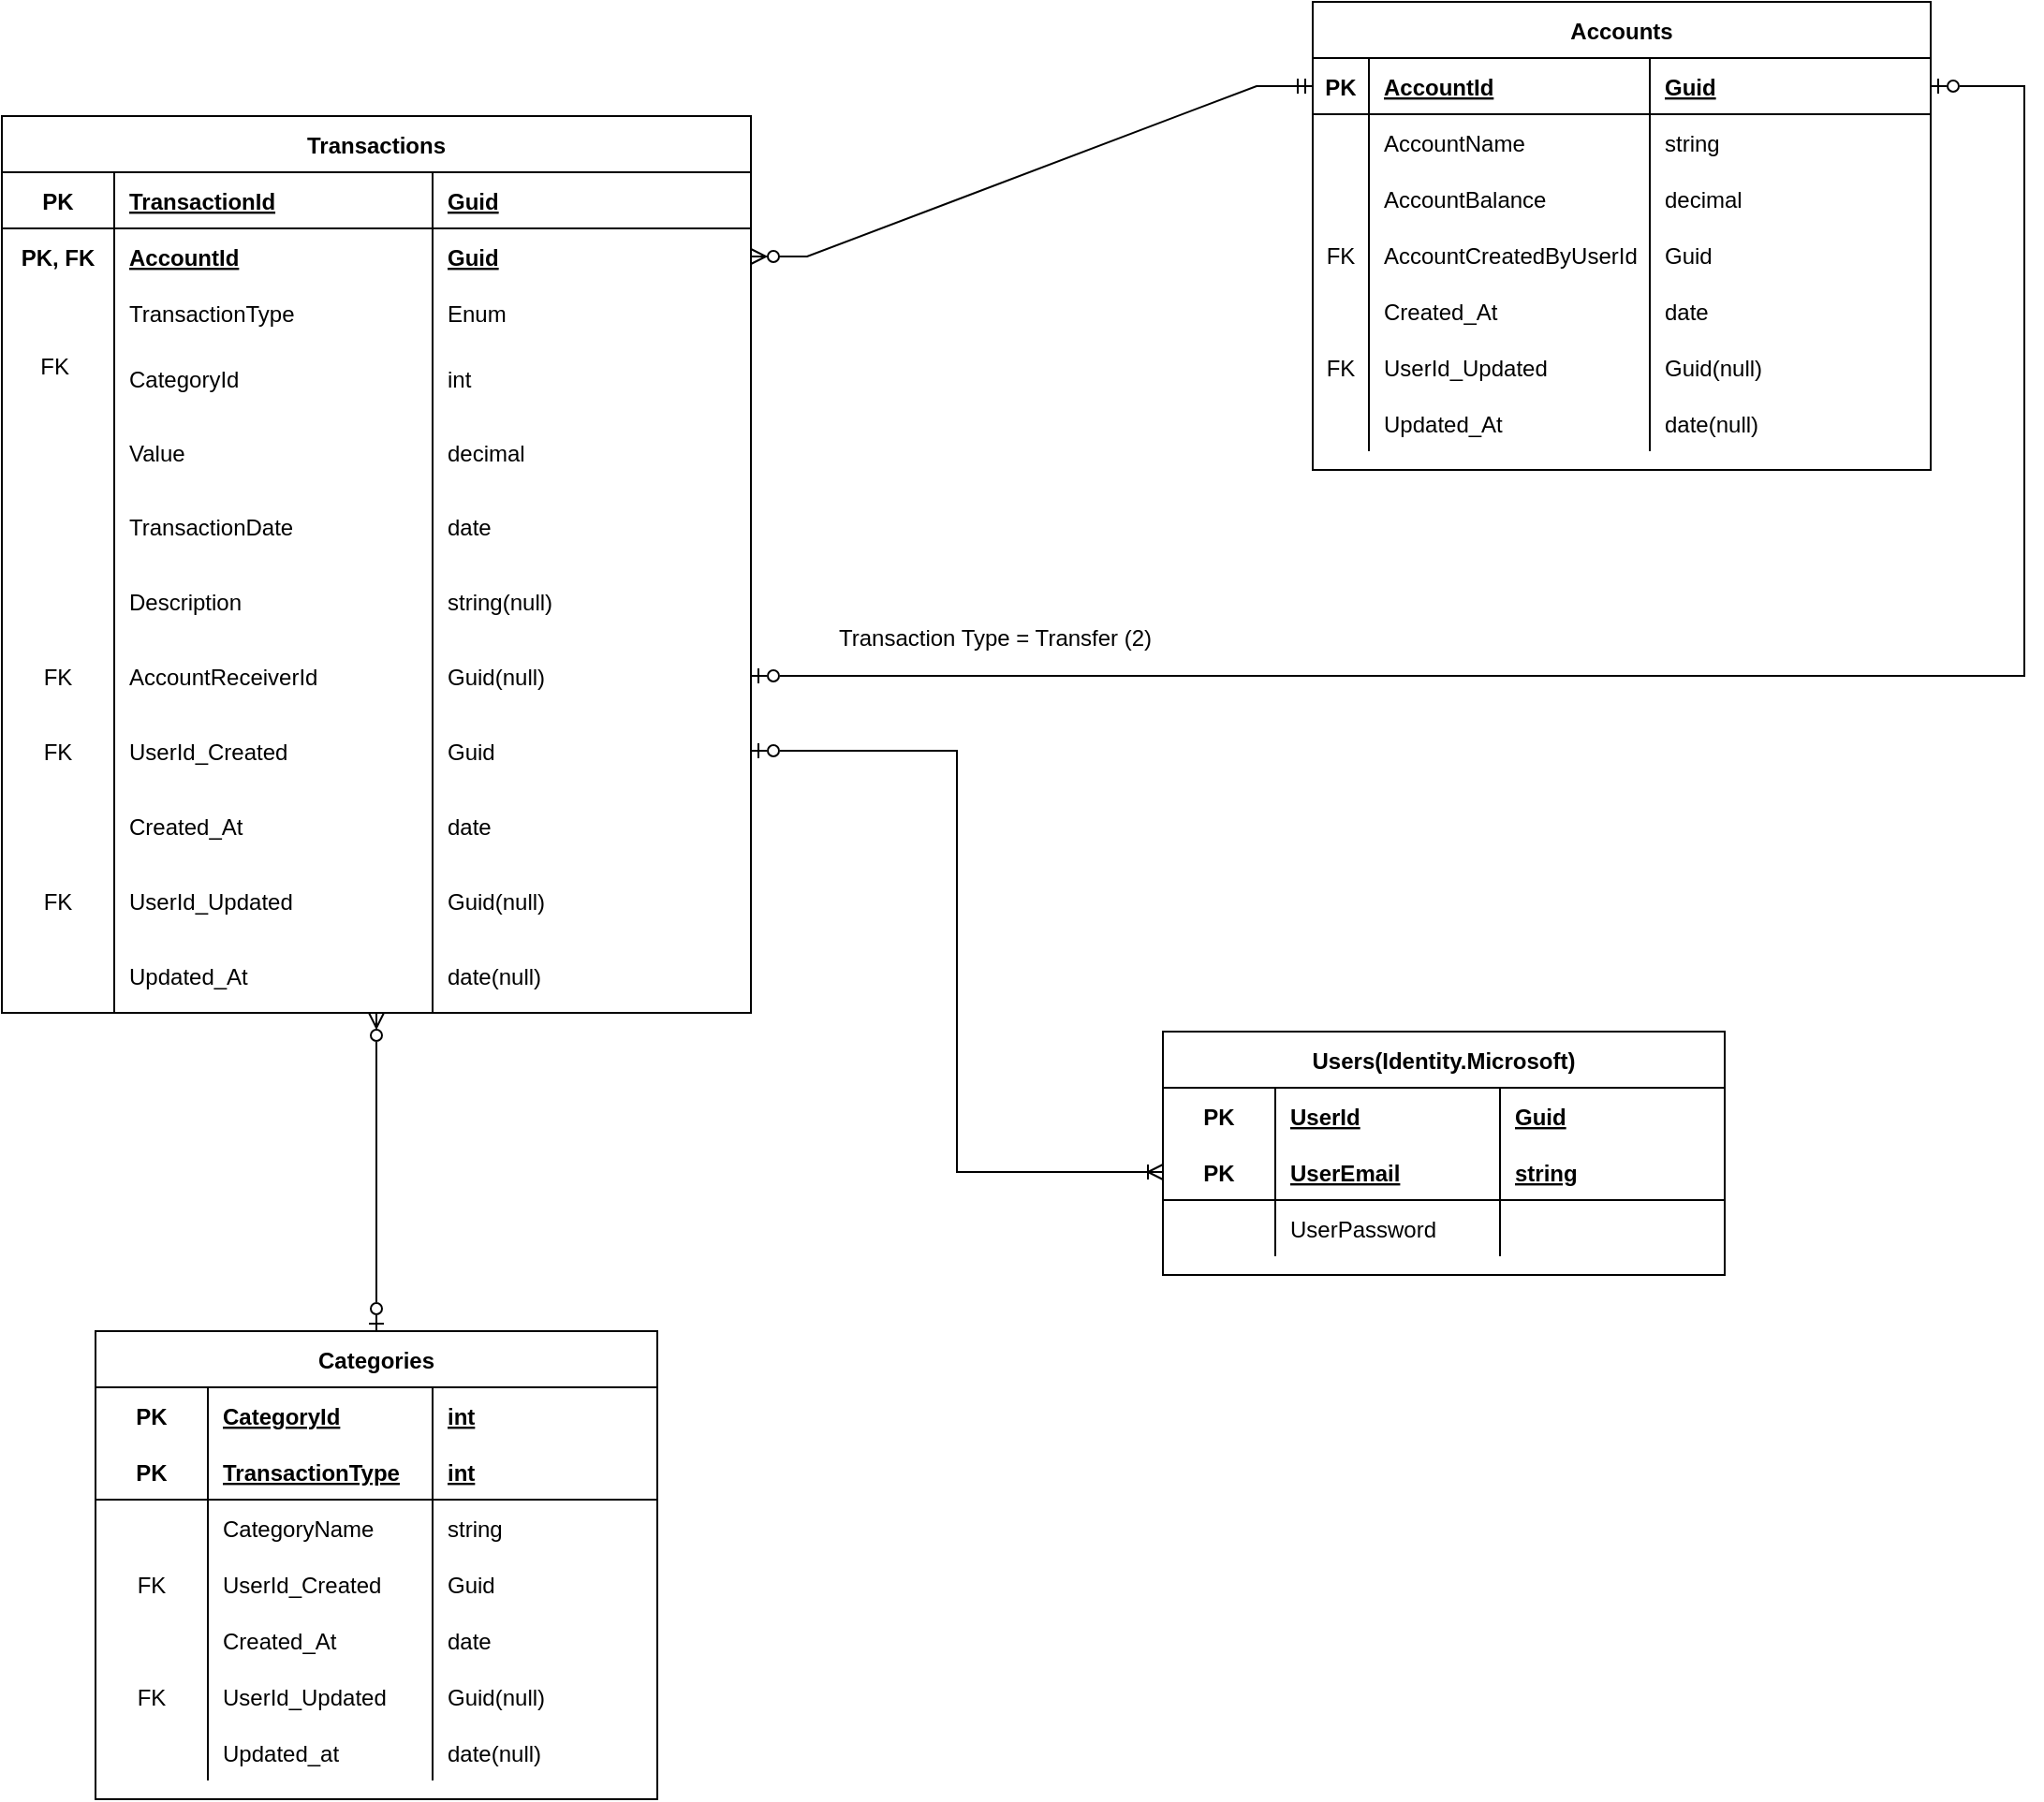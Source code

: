<mxfile version="18.0.6" type="device"><diagram id="R2lEEEUBdFMjLlhIrx00" name="Page-1"><mxGraphModel dx="1422" dy="875" grid="1" gridSize="10" guides="1" tooltips="1" connect="1" arrows="1" fold="1" page="1" pageScale="1" pageWidth="850" pageHeight="1100" math="0" shadow="0" extFonts="Permanent Marker^https://fonts.googleapis.com/css?family=Permanent+Marker"><root><mxCell id="0"/><mxCell id="1" parent="0"/><mxCell id="aYyq9UOS1jgYqxM-oqcq-202" style="edgeStyle=orthogonalEdgeStyle;rounded=0;orthogonalLoop=1;jettySize=auto;html=1;entryX=0.5;entryY=0;entryDx=0;entryDy=0;startArrow=ERzeroToMany;startFill=0;endArrow=ERzeroToOne;endFill=0;" parent="1" source="aYyq9UOS1jgYqxM-oqcq-14" target="aYyq9UOS1jgYqxM-oqcq-137" edge="1"><mxGeometry relative="1" as="geometry"/></mxCell><mxCell id="aYyq9UOS1jgYqxM-oqcq-14" value="Transactions" style="shape=table;startSize=30;container=1;collapsible=1;childLayout=tableLayout;fixedRows=1;rowLines=0;fontStyle=1;align=center;resizeLast=1;resizeLastRow=0;" parent="1" vertex="1"><mxGeometry x="30" y="141" width="400" height="479" as="geometry"><mxRectangle x="360" y="150" width="60" height="30" as="alternateBounds"/></mxGeometry></mxCell><mxCell id="aYyq9UOS1jgYqxM-oqcq-15" value="" style="shape=tableRow;horizontal=0;startSize=0;swimlaneHead=0;swimlaneBody=0;fillColor=none;collapsible=0;dropTarget=0;points=[[0,0.5],[1,0.5]];portConstraint=eastwest;top=0;left=0;right=0;bottom=1;" parent="aYyq9UOS1jgYqxM-oqcq-14" vertex="1"><mxGeometry y="30" width="400" height="30" as="geometry"/></mxCell><mxCell id="aYyq9UOS1jgYqxM-oqcq-16" value="PK" style="shape=partialRectangle;connectable=0;fillColor=none;top=0;left=0;bottom=0;right=0;fontStyle=1;overflow=hidden;" parent="aYyq9UOS1jgYqxM-oqcq-15" vertex="1"><mxGeometry width="60" height="30" as="geometry"><mxRectangle width="60" height="30" as="alternateBounds"/></mxGeometry></mxCell><mxCell id="aYyq9UOS1jgYqxM-oqcq-17" value="TransactionId" style="shape=partialRectangle;connectable=0;fillColor=none;top=0;left=0;bottom=0;right=0;align=left;spacingLeft=6;fontStyle=5;overflow=hidden;" parent="aYyq9UOS1jgYqxM-oqcq-15" vertex="1"><mxGeometry x="60" width="170" height="30" as="geometry"><mxRectangle width="170" height="30" as="alternateBounds"/></mxGeometry></mxCell><mxCell id="aYyq9UOS1jgYqxM-oqcq-112" value="Guid" style="shape=partialRectangle;connectable=0;fillColor=none;top=0;left=0;bottom=0;right=0;align=left;spacingLeft=6;fontStyle=5;overflow=hidden;" parent="aYyq9UOS1jgYqxM-oqcq-15" vertex="1"><mxGeometry x="230" width="170" height="30" as="geometry"><mxRectangle width="170" height="30" as="alternateBounds"/></mxGeometry></mxCell><mxCell id="aYyq9UOS1jgYqxM-oqcq-18" value="" style="shape=tableRow;horizontal=0;startSize=0;swimlaneHead=0;swimlaneBody=0;fillColor=none;collapsible=0;dropTarget=0;points=[[0,0.5],[1,0.5]];portConstraint=eastwest;top=0;left=0;right=0;bottom=0;" parent="aYyq9UOS1jgYqxM-oqcq-14" vertex="1"><mxGeometry y="60" width="400" height="30" as="geometry"/></mxCell><mxCell id="aYyq9UOS1jgYqxM-oqcq-19" value="PK, FK" style="shape=partialRectangle;connectable=0;fillColor=none;top=0;left=0;bottom=0;right=0;editable=1;overflow=hidden;fontStyle=1" parent="aYyq9UOS1jgYqxM-oqcq-18" vertex="1"><mxGeometry width="60" height="30" as="geometry"><mxRectangle width="60" height="30" as="alternateBounds"/></mxGeometry></mxCell><mxCell id="aYyq9UOS1jgYqxM-oqcq-20" value="AccountId" style="shape=partialRectangle;connectable=0;fillColor=none;top=0;left=0;bottom=0;right=0;align=left;spacingLeft=6;overflow=hidden;fontStyle=5" parent="aYyq9UOS1jgYqxM-oqcq-18" vertex="1"><mxGeometry x="60" width="170" height="30" as="geometry"><mxRectangle width="170" height="30" as="alternateBounds"/></mxGeometry></mxCell><mxCell id="aYyq9UOS1jgYqxM-oqcq-113" value="Guid" style="shape=partialRectangle;connectable=0;fillColor=none;top=0;left=0;bottom=0;right=0;align=left;spacingLeft=6;overflow=hidden;fontStyle=5" parent="aYyq9UOS1jgYqxM-oqcq-18" vertex="1"><mxGeometry x="230" width="170" height="30" as="geometry"><mxRectangle width="170" height="30" as="alternateBounds"/></mxGeometry></mxCell><mxCell id="aYyq9UOS1jgYqxM-oqcq-21" value="" style="shape=tableRow;horizontal=0;startSize=0;swimlaneHead=0;swimlaneBody=0;fillColor=none;collapsible=0;dropTarget=0;points=[[0,0.5],[1,0.5]];portConstraint=eastwest;top=0;left=0;right=0;bottom=0;" parent="aYyq9UOS1jgYqxM-oqcq-14" vertex="1"><mxGeometry y="90" width="400" height="30" as="geometry"/></mxCell><mxCell id="aYyq9UOS1jgYqxM-oqcq-22" value="" style="shape=partialRectangle;connectable=0;fillColor=none;top=0;left=0;bottom=0;right=0;editable=1;overflow=hidden;" parent="aYyq9UOS1jgYqxM-oqcq-21" vertex="1"><mxGeometry width="60" height="30" as="geometry"><mxRectangle width="60" height="30" as="alternateBounds"/></mxGeometry></mxCell><mxCell id="aYyq9UOS1jgYqxM-oqcq-23" value="TransactionType" style="shape=partialRectangle;connectable=0;fillColor=none;top=0;left=0;bottom=0;right=0;align=left;spacingLeft=6;overflow=hidden;" parent="aYyq9UOS1jgYqxM-oqcq-21" vertex="1"><mxGeometry x="60" width="170" height="30" as="geometry"><mxRectangle width="170" height="30" as="alternateBounds"/></mxGeometry></mxCell><mxCell id="aYyq9UOS1jgYqxM-oqcq-114" value="Enum" style="shape=partialRectangle;connectable=0;fillColor=none;top=0;left=0;bottom=0;right=0;align=left;spacingLeft=6;overflow=hidden;" parent="aYyq9UOS1jgYqxM-oqcq-21" vertex="1"><mxGeometry x="230" width="170" height="30" as="geometry"><mxRectangle width="170" height="30" as="alternateBounds"/></mxGeometry></mxCell><mxCell id="aYyq9UOS1jgYqxM-oqcq-24" value="" style="shape=tableRow;horizontal=0;startSize=0;swimlaneHead=0;swimlaneBody=0;fillColor=none;collapsible=0;dropTarget=0;points=[[0,0.5],[1,0.5]];portConstraint=eastwest;top=0;left=0;right=0;bottom=0;" parent="aYyq9UOS1jgYqxM-oqcq-14" vertex="1"><mxGeometry y="120" width="400" height="40" as="geometry"/></mxCell><mxCell id="aYyq9UOS1jgYqxM-oqcq-25" value="FK &#10;" style="shape=partialRectangle;connectable=0;fillColor=none;top=0;left=0;bottom=0;right=0;editable=1;overflow=hidden;" parent="aYyq9UOS1jgYqxM-oqcq-24" vertex="1"><mxGeometry width="60" height="40" as="geometry"><mxRectangle width="60" height="40" as="alternateBounds"/></mxGeometry></mxCell><mxCell id="aYyq9UOS1jgYqxM-oqcq-26" value="CategoryId" style="shape=partialRectangle;connectable=0;fillColor=none;top=0;left=0;bottom=0;right=0;align=left;spacingLeft=6;overflow=hidden;" parent="aYyq9UOS1jgYqxM-oqcq-24" vertex="1"><mxGeometry x="60" width="170" height="40" as="geometry"><mxRectangle width="170" height="40" as="alternateBounds"/></mxGeometry></mxCell><mxCell id="aYyq9UOS1jgYqxM-oqcq-115" value="int" style="shape=partialRectangle;connectable=0;fillColor=none;top=0;left=0;bottom=0;right=0;align=left;spacingLeft=6;overflow=hidden;" parent="aYyq9UOS1jgYqxM-oqcq-24" vertex="1"><mxGeometry x="230" width="170" height="40" as="geometry"><mxRectangle width="170" height="40" as="alternateBounds"/></mxGeometry></mxCell><mxCell id="aYyq9UOS1jgYqxM-oqcq-27" value="" style="shape=tableRow;horizontal=0;startSize=0;swimlaneHead=0;swimlaneBody=0;fillColor=none;collapsible=0;dropTarget=0;points=[[0,0.5],[1,0.5]];portConstraint=eastwest;top=0;left=0;right=0;bottom=0;" parent="aYyq9UOS1jgYqxM-oqcq-14" vertex="1"><mxGeometry y="160" width="400" height="39" as="geometry"/></mxCell><mxCell id="aYyq9UOS1jgYqxM-oqcq-28" value="" style="shape=partialRectangle;connectable=0;fillColor=none;top=0;left=0;bottom=0;right=0;editable=1;overflow=hidden;" parent="aYyq9UOS1jgYqxM-oqcq-27" vertex="1"><mxGeometry width="60" height="39" as="geometry"><mxRectangle width="60" height="39" as="alternateBounds"/></mxGeometry></mxCell><mxCell id="aYyq9UOS1jgYqxM-oqcq-29" value="Value" style="shape=partialRectangle;connectable=0;fillColor=none;top=0;left=0;bottom=0;right=0;align=left;spacingLeft=6;overflow=hidden;" parent="aYyq9UOS1jgYqxM-oqcq-27" vertex="1"><mxGeometry x="60" width="170" height="39" as="geometry"><mxRectangle width="170" height="39" as="alternateBounds"/></mxGeometry></mxCell><mxCell id="aYyq9UOS1jgYqxM-oqcq-116" value="decimal" style="shape=partialRectangle;connectable=0;fillColor=none;top=0;left=0;bottom=0;right=0;align=left;spacingLeft=6;overflow=hidden;" parent="aYyq9UOS1jgYqxM-oqcq-27" vertex="1"><mxGeometry x="230" width="170" height="39" as="geometry"><mxRectangle width="170" height="39" as="alternateBounds"/></mxGeometry></mxCell><mxCell id="aYyq9UOS1jgYqxM-oqcq-30" value="" style="shape=tableRow;horizontal=0;startSize=0;swimlaneHead=0;swimlaneBody=0;fillColor=none;collapsible=0;dropTarget=0;points=[[0,0.5],[1,0.5]];portConstraint=eastwest;top=0;left=0;right=0;bottom=0;" parent="aYyq9UOS1jgYqxM-oqcq-14" vertex="1"><mxGeometry y="199" width="400" height="40" as="geometry"/></mxCell><mxCell id="aYyq9UOS1jgYqxM-oqcq-31" value="" style="shape=partialRectangle;connectable=0;fillColor=none;top=0;left=0;bottom=0;right=0;editable=1;overflow=hidden;" parent="aYyq9UOS1jgYqxM-oqcq-30" vertex="1"><mxGeometry width="60" height="40" as="geometry"><mxRectangle width="60" height="40" as="alternateBounds"/></mxGeometry></mxCell><mxCell id="aYyq9UOS1jgYqxM-oqcq-32" value="TransactionDate" style="shape=partialRectangle;connectable=0;fillColor=none;top=0;left=0;bottom=0;right=0;align=left;spacingLeft=6;overflow=hidden;" parent="aYyq9UOS1jgYqxM-oqcq-30" vertex="1"><mxGeometry x="60" width="170" height="40" as="geometry"><mxRectangle width="170" height="40" as="alternateBounds"/></mxGeometry></mxCell><mxCell id="aYyq9UOS1jgYqxM-oqcq-117" value="date" style="shape=partialRectangle;connectable=0;fillColor=none;top=0;left=0;bottom=0;right=0;align=left;spacingLeft=6;overflow=hidden;" parent="aYyq9UOS1jgYqxM-oqcq-30" vertex="1"><mxGeometry x="230" width="170" height="40" as="geometry"><mxRectangle width="170" height="40" as="alternateBounds"/></mxGeometry></mxCell><mxCell id="aYyq9UOS1jgYqxM-oqcq-33" value="" style="shape=tableRow;horizontal=0;startSize=0;swimlaneHead=0;swimlaneBody=0;fillColor=none;collapsible=0;dropTarget=0;points=[[0,0.5],[1,0.5]];portConstraint=eastwest;top=0;left=0;right=0;bottom=0;" parent="aYyq9UOS1jgYqxM-oqcq-14" vertex="1"><mxGeometry y="239" width="400" height="40" as="geometry"/></mxCell><mxCell id="aYyq9UOS1jgYqxM-oqcq-34" value="" style="shape=partialRectangle;connectable=0;fillColor=none;top=0;left=0;bottom=0;right=0;editable=1;overflow=hidden;" parent="aYyq9UOS1jgYqxM-oqcq-33" vertex="1"><mxGeometry width="60" height="40" as="geometry"><mxRectangle width="60" height="40" as="alternateBounds"/></mxGeometry></mxCell><mxCell id="aYyq9UOS1jgYqxM-oqcq-35" value="Description" style="shape=partialRectangle;connectable=0;fillColor=none;top=0;left=0;bottom=0;right=0;align=left;spacingLeft=6;overflow=hidden;" parent="aYyq9UOS1jgYqxM-oqcq-33" vertex="1"><mxGeometry x="60" width="170" height="40" as="geometry"><mxRectangle width="170" height="40" as="alternateBounds"/></mxGeometry></mxCell><mxCell id="aYyq9UOS1jgYqxM-oqcq-118" value="string(null)" style="shape=partialRectangle;connectable=0;fillColor=none;top=0;left=0;bottom=0;right=0;align=left;spacingLeft=6;overflow=hidden;" parent="aYyq9UOS1jgYqxM-oqcq-33" vertex="1"><mxGeometry x="230" width="170" height="40" as="geometry"><mxRectangle width="170" height="40" as="alternateBounds"/></mxGeometry></mxCell><mxCell id="aYyq9UOS1jgYqxM-oqcq-58" value="" style="shape=tableRow;horizontal=0;startSize=0;swimlaneHead=0;swimlaneBody=0;fillColor=none;collapsible=0;dropTarget=0;points=[[0,0.5],[1,0.5]];portConstraint=eastwest;top=0;left=0;right=0;bottom=0;" parent="aYyq9UOS1jgYqxM-oqcq-14" vertex="1"><mxGeometry y="279" width="400" height="40" as="geometry"/></mxCell><mxCell id="aYyq9UOS1jgYqxM-oqcq-59" value="FK" style="shape=partialRectangle;connectable=0;fillColor=none;top=0;left=0;bottom=0;right=0;editable=1;overflow=hidden;" parent="aYyq9UOS1jgYqxM-oqcq-58" vertex="1"><mxGeometry width="60" height="40" as="geometry"><mxRectangle width="60" height="40" as="alternateBounds"/></mxGeometry></mxCell><mxCell id="aYyq9UOS1jgYqxM-oqcq-60" value="AccountReceiverId" style="shape=partialRectangle;connectable=0;fillColor=none;top=0;left=0;bottom=0;right=0;align=left;spacingLeft=6;overflow=hidden;" parent="aYyq9UOS1jgYqxM-oqcq-58" vertex="1"><mxGeometry x="60" width="170" height="40" as="geometry"><mxRectangle width="170" height="40" as="alternateBounds"/></mxGeometry></mxCell><mxCell id="aYyq9UOS1jgYqxM-oqcq-119" value="Guid(null)" style="shape=partialRectangle;connectable=0;fillColor=none;top=0;left=0;bottom=0;right=0;align=left;spacingLeft=6;overflow=hidden;" parent="aYyq9UOS1jgYqxM-oqcq-58" vertex="1"><mxGeometry x="230" width="170" height="40" as="geometry"><mxRectangle width="170" height="40" as="alternateBounds"/></mxGeometry></mxCell><mxCell id="aYyq9UOS1jgYqxM-oqcq-61" value="" style="shape=tableRow;horizontal=0;startSize=0;swimlaneHead=0;swimlaneBody=0;fillColor=none;collapsible=0;dropTarget=0;points=[[0,0.5],[1,0.5]];portConstraint=eastwest;top=0;left=0;right=0;bottom=0;" parent="aYyq9UOS1jgYqxM-oqcq-14" vertex="1"><mxGeometry y="319" width="400" height="40" as="geometry"/></mxCell><mxCell id="aYyq9UOS1jgYqxM-oqcq-62" value="FK" style="shape=partialRectangle;connectable=0;fillColor=none;top=0;left=0;bottom=0;right=0;editable=1;overflow=hidden;" parent="aYyq9UOS1jgYqxM-oqcq-61" vertex="1"><mxGeometry width="60" height="40" as="geometry"><mxRectangle width="60" height="40" as="alternateBounds"/></mxGeometry></mxCell><mxCell id="aYyq9UOS1jgYqxM-oqcq-63" value="UserId_Created" style="shape=partialRectangle;connectable=0;fillColor=none;top=0;left=0;bottom=0;right=0;align=left;spacingLeft=6;overflow=hidden;" parent="aYyq9UOS1jgYqxM-oqcq-61" vertex="1"><mxGeometry x="60" width="170" height="40" as="geometry"><mxRectangle width="170" height="40" as="alternateBounds"/></mxGeometry></mxCell><mxCell id="aYyq9UOS1jgYqxM-oqcq-120" value="Guid" style="shape=partialRectangle;connectable=0;fillColor=none;top=0;left=0;bottom=0;right=0;align=left;spacingLeft=6;overflow=hidden;" parent="aYyq9UOS1jgYqxM-oqcq-61" vertex="1"><mxGeometry x="230" width="170" height="40" as="geometry"><mxRectangle width="170" height="40" as="alternateBounds"/></mxGeometry></mxCell><mxCell id="aYyq9UOS1jgYqxM-oqcq-64" value="" style="shape=tableRow;horizontal=0;startSize=0;swimlaneHead=0;swimlaneBody=0;fillColor=none;collapsible=0;dropTarget=0;points=[[0,0.5],[1,0.5]];portConstraint=eastwest;top=0;left=0;right=0;bottom=0;" parent="aYyq9UOS1jgYqxM-oqcq-14" vertex="1"><mxGeometry y="359" width="400" height="40" as="geometry"/></mxCell><mxCell id="aYyq9UOS1jgYqxM-oqcq-65" value="" style="shape=partialRectangle;connectable=0;fillColor=none;top=0;left=0;bottom=0;right=0;editable=1;overflow=hidden;" parent="aYyq9UOS1jgYqxM-oqcq-64" vertex="1"><mxGeometry width="60" height="40" as="geometry"><mxRectangle width="60" height="40" as="alternateBounds"/></mxGeometry></mxCell><mxCell id="aYyq9UOS1jgYqxM-oqcq-66" value="Created_At" style="shape=partialRectangle;connectable=0;fillColor=none;top=0;left=0;bottom=0;right=0;align=left;spacingLeft=6;overflow=hidden;" parent="aYyq9UOS1jgYqxM-oqcq-64" vertex="1"><mxGeometry x="60" width="170" height="40" as="geometry"><mxRectangle width="170" height="40" as="alternateBounds"/></mxGeometry></mxCell><mxCell id="aYyq9UOS1jgYqxM-oqcq-121" value="date" style="shape=partialRectangle;connectable=0;fillColor=none;top=0;left=0;bottom=0;right=0;align=left;spacingLeft=6;overflow=hidden;" parent="aYyq9UOS1jgYqxM-oqcq-64" vertex="1"><mxGeometry x="230" width="170" height="40" as="geometry"><mxRectangle width="170" height="40" as="alternateBounds"/></mxGeometry></mxCell><mxCell id="aYyq9UOS1jgYqxM-oqcq-70" value="" style="shape=tableRow;horizontal=0;startSize=0;swimlaneHead=0;swimlaneBody=0;fillColor=none;collapsible=0;dropTarget=0;points=[[0,0.5],[1,0.5]];portConstraint=eastwest;top=0;left=0;right=0;bottom=0;" parent="aYyq9UOS1jgYqxM-oqcq-14" vertex="1"><mxGeometry y="399" width="400" height="40" as="geometry"/></mxCell><mxCell id="aYyq9UOS1jgYqxM-oqcq-71" value="FK" style="shape=partialRectangle;connectable=0;fillColor=none;top=0;left=0;bottom=0;right=0;editable=1;overflow=hidden;" parent="aYyq9UOS1jgYqxM-oqcq-70" vertex="1"><mxGeometry width="60" height="40" as="geometry"><mxRectangle width="60" height="40" as="alternateBounds"/></mxGeometry></mxCell><mxCell id="aYyq9UOS1jgYqxM-oqcq-72" value="UserId_Updated" style="shape=partialRectangle;connectable=0;fillColor=none;top=0;left=0;bottom=0;right=0;align=left;spacingLeft=6;overflow=hidden;" parent="aYyq9UOS1jgYqxM-oqcq-70" vertex="1"><mxGeometry x="60" width="170" height="40" as="geometry"><mxRectangle width="170" height="40" as="alternateBounds"/></mxGeometry></mxCell><mxCell id="aYyq9UOS1jgYqxM-oqcq-122" value="Guid(null)" style="shape=partialRectangle;connectable=0;fillColor=none;top=0;left=0;bottom=0;right=0;align=left;spacingLeft=6;overflow=hidden;" parent="aYyq9UOS1jgYqxM-oqcq-70" vertex="1"><mxGeometry x="230" width="170" height="40" as="geometry"><mxRectangle width="170" height="40" as="alternateBounds"/></mxGeometry></mxCell><mxCell id="aYyq9UOS1jgYqxM-oqcq-67" value="" style="shape=tableRow;horizontal=0;startSize=0;swimlaneHead=0;swimlaneBody=0;fillColor=none;collapsible=0;dropTarget=0;points=[[0,0.5],[1,0.5]];portConstraint=eastwest;top=0;left=0;right=0;bottom=0;" parent="aYyq9UOS1jgYqxM-oqcq-14" vertex="1"><mxGeometry y="439" width="400" height="40" as="geometry"/></mxCell><mxCell id="aYyq9UOS1jgYqxM-oqcq-68" value="" style="shape=partialRectangle;connectable=0;fillColor=none;top=0;left=0;bottom=0;right=0;editable=1;overflow=hidden;" parent="aYyq9UOS1jgYqxM-oqcq-67" vertex="1"><mxGeometry width="60" height="40" as="geometry"><mxRectangle width="60" height="40" as="alternateBounds"/></mxGeometry></mxCell><mxCell id="aYyq9UOS1jgYqxM-oqcq-69" value="Updated_At" style="shape=partialRectangle;connectable=0;fillColor=none;top=0;left=0;bottom=0;right=0;align=left;spacingLeft=6;overflow=hidden;" parent="aYyq9UOS1jgYqxM-oqcq-67" vertex="1"><mxGeometry x="60" width="170" height="40" as="geometry"><mxRectangle width="170" height="40" as="alternateBounds"/></mxGeometry></mxCell><mxCell id="aYyq9UOS1jgYqxM-oqcq-123" value="date(null)" style="shape=partialRectangle;connectable=0;fillColor=none;top=0;left=0;bottom=0;right=0;align=left;spacingLeft=6;overflow=hidden;" parent="aYyq9UOS1jgYqxM-oqcq-67" vertex="1"><mxGeometry x="230" width="170" height="40" as="geometry"><mxRectangle width="170" height="40" as="alternateBounds"/></mxGeometry></mxCell><mxCell id="aYyq9UOS1jgYqxM-oqcq-73" value="Accounts" style="shape=table;startSize=30;container=1;collapsible=1;childLayout=tableLayout;fixedRows=1;rowLines=0;fontStyle=1;align=center;resizeLast=1;noLabel=0;enumerate=0;moveCells=0;swimlaneLine=1;" parent="1" vertex="1"><mxGeometry x="730" y="80" width="330" height="250" as="geometry"/></mxCell><mxCell id="aYyq9UOS1jgYqxM-oqcq-74" value="" style="shape=tableRow;horizontal=0;startSize=0;swimlaneHead=0;swimlaneBody=0;fillColor=none;collapsible=0;dropTarget=0;points=[[0,0.5],[1,0.5]];portConstraint=eastwest;top=0;left=0;right=0;bottom=1;" parent="aYyq9UOS1jgYqxM-oqcq-73" vertex="1"><mxGeometry y="30" width="330" height="30" as="geometry"/></mxCell><mxCell id="aYyq9UOS1jgYqxM-oqcq-75" value="PK" style="shape=partialRectangle;connectable=0;fillColor=none;top=0;left=0;bottom=0;right=0;fontStyle=1;overflow=hidden;" parent="aYyq9UOS1jgYqxM-oqcq-74" vertex="1"><mxGeometry width="30" height="30" as="geometry"><mxRectangle width="30" height="30" as="alternateBounds"/></mxGeometry></mxCell><mxCell id="aYyq9UOS1jgYqxM-oqcq-76" value="AccountId" style="shape=partialRectangle;connectable=0;fillColor=none;top=0;left=0;bottom=0;right=0;align=left;spacingLeft=6;fontStyle=5;overflow=hidden;" parent="aYyq9UOS1jgYqxM-oqcq-74" vertex="1"><mxGeometry x="30" width="150" height="30" as="geometry"><mxRectangle width="150" height="30" as="alternateBounds"/></mxGeometry></mxCell><mxCell id="aYyq9UOS1jgYqxM-oqcq-105" value="Guid" style="shape=partialRectangle;connectable=0;fillColor=none;top=0;left=0;bottom=0;right=0;align=left;spacingLeft=6;fontStyle=5;overflow=hidden;" parent="aYyq9UOS1jgYqxM-oqcq-74" vertex="1"><mxGeometry x="180" width="150" height="30" as="geometry"><mxRectangle width="150" height="30" as="alternateBounds"/></mxGeometry></mxCell><mxCell id="aYyq9UOS1jgYqxM-oqcq-77" value="" style="shape=tableRow;horizontal=0;startSize=0;swimlaneHead=0;swimlaneBody=0;fillColor=none;collapsible=0;dropTarget=0;points=[[0,0.5],[1,0.5]];portConstraint=eastwest;top=0;left=0;right=0;bottom=0;" parent="aYyq9UOS1jgYqxM-oqcq-73" vertex="1"><mxGeometry y="60" width="330" height="30" as="geometry"/></mxCell><mxCell id="aYyq9UOS1jgYqxM-oqcq-78" value="" style="shape=partialRectangle;connectable=0;fillColor=none;top=0;left=0;bottom=0;right=0;editable=1;overflow=hidden;" parent="aYyq9UOS1jgYqxM-oqcq-77" vertex="1"><mxGeometry width="30" height="30" as="geometry"><mxRectangle width="30" height="30" as="alternateBounds"/></mxGeometry></mxCell><mxCell id="aYyq9UOS1jgYqxM-oqcq-79" value="AccountName" style="shape=partialRectangle;connectable=0;fillColor=none;top=0;left=0;bottom=0;right=0;align=left;spacingLeft=6;overflow=hidden;" parent="aYyq9UOS1jgYqxM-oqcq-77" vertex="1"><mxGeometry x="30" width="150" height="30" as="geometry"><mxRectangle width="150" height="30" as="alternateBounds"/></mxGeometry></mxCell><mxCell id="aYyq9UOS1jgYqxM-oqcq-106" value="string" style="shape=partialRectangle;connectable=0;fillColor=none;top=0;left=0;bottom=0;right=0;align=left;spacingLeft=6;overflow=hidden;" parent="aYyq9UOS1jgYqxM-oqcq-77" vertex="1"><mxGeometry x="180" width="150" height="30" as="geometry"><mxRectangle width="150" height="30" as="alternateBounds"/></mxGeometry></mxCell><mxCell id="aYyq9UOS1jgYqxM-oqcq-80" value="" style="shape=tableRow;horizontal=0;startSize=0;swimlaneHead=0;swimlaneBody=0;fillColor=none;collapsible=0;dropTarget=0;points=[[0,0.5],[1,0.5]];portConstraint=eastwest;top=0;left=0;right=0;bottom=0;" parent="aYyq9UOS1jgYqxM-oqcq-73" vertex="1"><mxGeometry y="90" width="330" height="30" as="geometry"/></mxCell><mxCell id="aYyq9UOS1jgYqxM-oqcq-81" value="" style="shape=partialRectangle;connectable=0;fillColor=none;top=0;left=0;bottom=0;right=0;editable=1;overflow=hidden;" parent="aYyq9UOS1jgYqxM-oqcq-80" vertex="1"><mxGeometry width="30" height="30" as="geometry"><mxRectangle width="30" height="30" as="alternateBounds"/></mxGeometry></mxCell><mxCell id="aYyq9UOS1jgYqxM-oqcq-82" value="AccountBalance" style="shape=partialRectangle;connectable=0;fillColor=none;top=0;left=0;bottom=0;right=0;align=left;spacingLeft=6;overflow=hidden;" parent="aYyq9UOS1jgYqxM-oqcq-80" vertex="1"><mxGeometry x="30" width="150" height="30" as="geometry"><mxRectangle width="150" height="30" as="alternateBounds"/></mxGeometry></mxCell><mxCell id="aYyq9UOS1jgYqxM-oqcq-107" value="decimal" style="shape=partialRectangle;connectable=0;fillColor=none;top=0;left=0;bottom=0;right=0;align=left;spacingLeft=6;overflow=hidden;" parent="aYyq9UOS1jgYqxM-oqcq-80" vertex="1"><mxGeometry x="180" width="150" height="30" as="geometry"><mxRectangle width="150" height="30" as="alternateBounds"/></mxGeometry></mxCell><mxCell id="aYyq9UOS1jgYqxM-oqcq-86" value="" style="shape=tableRow;horizontal=0;startSize=0;swimlaneHead=0;swimlaneBody=0;fillColor=none;collapsible=0;dropTarget=0;points=[[0,0.5],[1,0.5]];portConstraint=eastwest;top=0;left=0;right=0;bottom=0;" parent="aYyq9UOS1jgYqxM-oqcq-73" vertex="1"><mxGeometry y="120" width="330" height="30" as="geometry"/></mxCell><mxCell id="aYyq9UOS1jgYqxM-oqcq-87" value="FK" style="shape=partialRectangle;connectable=0;fillColor=none;top=0;left=0;bottom=0;right=0;editable=1;overflow=hidden;" parent="aYyq9UOS1jgYqxM-oqcq-86" vertex="1"><mxGeometry width="30" height="30" as="geometry"><mxRectangle width="30" height="30" as="alternateBounds"/></mxGeometry></mxCell><mxCell id="aYyq9UOS1jgYqxM-oqcq-88" value="AccountCreatedByUserId" style="shape=partialRectangle;connectable=0;fillColor=none;top=0;left=0;bottom=0;right=0;align=left;spacingLeft=6;overflow=hidden;" parent="aYyq9UOS1jgYqxM-oqcq-86" vertex="1"><mxGeometry x="30" width="150" height="30" as="geometry"><mxRectangle width="150" height="30" as="alternateBounds"/></mxGeometry></mxCell><mxCell id="aYyq9UOS1jgYqxM-oqcq-108" value="Guid" style="shape=partialRectangle;connectable=0;fillColor=none;top=0;left=0;bottom=0;right=0;align=left;spacingLeft=6;overflow=hidden;" parent="aYyq9UOS1jgYqxM-oqcq-86" vertex="1"><mxGeometry x="180" width="150" height="30" as="geometry"><mxRectangle width="150" height="30" as="alternateBounds"/></mxGeometry></mxCell><mxCell id="aYyq9UOS1jgYqxM-oqcq-89" value="" style="shape=tableRow;horizontal=0;startSize=0;swimlaneHead=0;swimlaneBody=0;fillColor=none;collapsible=0;dropTarget=0;points=[[0,0.5],[1,0.5]];portConstraint=eastwest;top=0;left=0;right=0;bottom=0;" parent="aYyq9UOS1jgYqxM-oqcq-73" vertex="1"><mxGeometry y="150" width="330" height="30" as="geometry"/></mxCell><mxCell id="aYyq9UOS1jgYqxM-oqcq-90" value="" style="shape=partialRectangle;connectable=0;fillColor=none;top=0;left=0;bottom=0;right=0;editable=1;overflow=hidden;" parent="aYyq9UOS1jgYqxM-oqcq-89" vertex="1"><mxGeometry width="30" height="30" as="geometry"><mxRectangle width="30" height="30" as="alternateBounds"/></mxGeometry></mxCell><mxCell id="aYyq9UOS1jgYqxM-oqcq-91" value="Created_At" style="shape=partialRectangle;connectable=0;fillColor=none;top=0;left=0;bottom=0;right=0;align=left;spacingLeft=6;overflow=hidden;" parent="aYyq9UOS1jgYqxM-oqcq-89" vertex="1"><mxGeometry x="30" width="150" height="30" as="geometry"><mxRectangle width="150" height="30" as="alternateBounds"/></mxGeometry></mxCell><mxCell id="aYyq9UOS1jgYqxM-oqcq-109" value="date" style="shape=partialRectangle;connectable=0;fillColor=none;top=0;left=0;bottom=0;right=0;align=left;spacingLeft=6;overflow=hidden;" parent="aYyq9UOS1jgYqxM-oqcq-89" vertex="1"><mxGeometry x="180" width="150" height="30" as="geometry"><mxRectangle width="150" height="30" as="alternateBounds"/></mxGeometry></mxCell><mxCell id="aYyq9UOS1jgYqxM-oqcq-92" value="" style="shape=tableRow;horizontal=0;startSize=0;swimlaneHead=0;swimlaneBody=0;fillColor=none;collapsible=0;dropTarget=0;points=[[0,0.5],[1,0.5]];portConstraint=eastwest;top=0;left=0;right=0;bottom=0;" parent="aYyq9UOS1jgYqxM-oqcq-73" vertex="1"><mxGeometry y="180" width="330" height="30" as="geometry"/></mxCell><mxCell id="aYyq9UOS1jgYqxM-oqcq-93" value="FK" style="shape=partialRectangle;connectable=0;fillColor=none;top=0;left=0;bottom=0;right=0;editable=1;overflow=hidden;" parent="aYyq9UOS1jgYqxM-oqcq-92" vertex="1"><mxGeometry width="30" height="30" as="geometry"><mxRectangle width="30" height="30" as="alternateBounds"/></mxGeometry></mxCell><mxCell id="aYyq9UOS1jgYqxM-oqcq-94" value="UserId_Updated" style="shape=partialRectangle;connectable=0;fillColor=none;top=0;left=0;bottom=0;right=0;align=left;spacingLeft=6;overflow=hidden;" parent="aYyq9UOS1jgYqxM-oqcq-92" vertex="1"><mxGeometry x="30" width="150" height="30" as="geometry"><mxRectangle width="150" height="30" as="alternateBounds"/></mxGeometry></mxCell><mxCell id="aYyq9UOS1jgYqxM-oqcq-110" value="Guid(null)" style="shape=partialRectangle;connectable=0;fillColor=none;top=0;left=0;bottom=0;right=0;align=left;spacingLeft=6;overflow=hidden;" parent="aYyq9UOS1jgYqxM-oqcq-92" vertex="1"><mxGeometry x="180" width="150" height="30" as="geometry"><mxRectangle width="150" height="30" as="alternateBounds"/></mxGeometry></mxCell><mxCell id="aYyq9UOS1jgYqxM-oqcq-95" value="" style="shape=tableRow;horizontal=0;startSize=0;swimlaneHead=0;swimlaneBody=0;fillColor=none;collapsible=0;dropTarget=0;points=[[0,0.5],[1,0.5]];portConstraint=eastwest;top=0;left=0;right=0;bottom=0;" parent="aYyq9UOS1jgYqxM-oqcq-73" vertex="1"><mxGeometry y="210" width="330" height="30" as="geometry"/></mxCell><mxCell id="aYyq9UOS1jgYqxM-oqcq-96" value="" style="shape=partialRectangle;connectable=0;fillColor=none;top=0;left=0;bottom=0;right=0;editable=1;overflow=hidden;" parent="aYyq9UOS1jgYqxM-oqcq-95" vertex="1"><mxGeometry width="30" height="30" as="geometry"><mxRectangle width="30" height="30" as="alternateBounds"/></mxGeometry></mxCell><mxCell id="aYyq9UOS1jgYqxM-oqcq-97" value="Updated_At" style="shape=partialRectangle;connectable=0;fillColor=none;top=0;left=0;bottom=0;right=0;align=left;spacingLeft=6;overflow=hidden;" parent="aYyq9UOS1jgYqxM-oqcq-95" vertex="1"><mxGeometry x="30" width="150" height="30" as="geometry"><mxRectangle width="150" height="30" as="alternateBounds"/></mxGeometry></mxCell><mxCell id="aYyq9UOS1jgYqxM-oqcq-111" value="date(null)" style="shape=partialRectangle;connectable=0;fillColor=none;top=0;left=0;bottom=0;right=0;align=left;spacingLeft=6;overflow=hidden;" parent="aYyq9UOS1jgYqxM-oqcq-95" vertex="1"><mxGeometry x="180" width="150" height="30" as="geometry"><mxRectangle width="150" height="30" as="alternateBounds"/></mxGeometry></mxCell><mxCell id="aYyq9UOS1jgYqxM-oqcq-137" value="Categories" style="shape=table;startSize=30;container=1;collapsible=1;childLayout=tableLayout;fixedRows=1;rowLines=0;fontStyle=1;align=center;resizeLast=1;" parent="1" vertex="1"><mxGeometry x="80" y="790" width="300" height="250" as="geometry"/></mxCell><mxCell id="aYyq9UOS1jgYqxM-oqcq-138" value="" style="shape=tableRow;horizontal=0;startSize=0;swimlaneHead=0;swimlaneBody=0;fillColor=none;collapsible=0;dropTarget=0;points=[[0,0.5],[1,0.5]];portConstraint=eastwest;top=0;left=0;right=0;bottom=0;" parent="aYyq9UOS1jgYqxM-oqcq-137" vertex="1"><mxGeometry y="30" width="300" height="30" as="geometry"/></mxCell><mxCell id="aYyq9UOS1jgYqxM-oqcq-139" value="PK" style="shape=partialRectangle;connectable=0;fillColor=none;top=0;left=0;bottom=0;right=0;fontStyle=1;overflow=hidden;" parent="aYyq9UOS1jgYqxM-oqcq-138" vertex="1"><mxGeometry width="60" height="30" as="geometry"><mxRectangle width="60" height="30" as="alternateBounds"/></mxGeometry></mxCell><mxCell id="aYyq9UOS1jgYqxM-oqcq-140" value="CategoryId" style="shape=partialRectangle;connectable=0;fillColor=none;top=0;left=0;bottom=0;right=0;align=left;spacingLeft=6;fontStyle=5;overflow=hidden;" parent="aYyq9UOS1jgYqxM-oqcq-138" vertex="1"><mxGeometry x="60" width="120" height="30" as="geometry"><mxRectangle width="120" height="30" as="alternateBounds"/></mxGeometry></mxCell><mxCell id="aYyq9UOS1jgYqxM-oqcq-150" value="int" style="shape=partialRectangle;connectable=0;fillColor=none;top=0;left=0;bottom=0;right=0;align=left;spacingLeft=6;fontStyle=5;overflow=hidden;" parent="aYyq9UOS1jgYqxM-oqcq-138" vertex="1"><mxGeometry x="180" width="120" height="30" as="geometry"><mxRectangle width="120" height="30" as="alternateBounds"/></mxGeometry></mxCell><mxCell id="aYyq9UOS1jgYqxM-oqcq-141" value="" style="shape=tableRow;horizontal=0;startSize=0;swimlaneHead=0;swimlaneBody=0;fillColor=none;collapsible=0;dropTarget=0;points=[[0,0.5],[1,0.5]];portConstraint=eastwest;top=0;left=0;right=0;bottom=1;" parent="aYyq9UOS1jgYqxM-oqcq-137" vertex="1"><mxGeometry y="60" width="300" height="30" as="geometry"/></mxCell><mxCell id="aYyq9UOS1jgYqxM-oqcq-142" value="PK" style="shape=partialRectangle;connectable=0;fillColor=none;top=0;left=0;bottom=0;right=0;fontStyle=1;overflow=hidden;" parent="aYyq9UOS1jgYqxM-oqcq-141" vertex="1"><mxGeometry width="60" height="30" as="geometry"><mxRectangle width="60" height="30" as="alternateBounds"/></mxGeometry></mxCell><mxCell id="aYyq9UOS1jgYqxM-oqcq-143" value="TransactionType" style="shape=partialRectangle;connectable=0;fillColor=none;top=0;left=0;bottom=0;right=0;align=left;spacingLeft=6;fontStyle=5;overflow=hidden;" parent="aYyq9UOS1jgYqxM-oqcq-141" vertex="1"><mxGeometry x="60" width="120" height="30" as="geometry"><mxRectangle width="120" height="30" as="alternateBounds"/></mxGeometry></mxCell><mxCell id="aYyq9UOS1jgYqxM-oqcq-151" value="int" style="shape=partialRectangle;connectable=0;fillColor=none;top=0;left=0;bottom=0;right=0;align=left;spacingLeft=6;fontStyle=5;overflow=hidden;" parent="aYyq9UOS1jgYqxM-oqcq-141" vertex="1"><mxGeometry x="180" width="120" height="30" as="geometry"><mxRectangle width="120" height="30" as="alternateBounds"/></mxGeometry></mxCell><mxCell id="aYyq9UOS1jgYqxM-oqcq-144" value="" style="shape=tableRow;horizontal=0;startSize=0;swimlaneHead=0;swimlaneBody=0;fillColor=none;collapsible=0;dropTarget=0;points=[[0,0.5],[1,0.5]];portConstraint=eastwest;top=0;left=0;right=0;bottom=0;" parent="aYyq9UOS1jgYqxM-oqcq-137" vertex="1"><mxGeometry y="90" width="300" height="30" as="geometry"/></mxCell><mxCell id="aYyq9UOS1jgYqxM-oqcq-145" value="" style="shape=partialRectangle;connectable=0;fillColor=none;top=0;left=0;bottom=0;right=0;editable=1;overflow=hidden;" parent="aYyq9UOS1jgYqxM-oqcq-144" vertex="1"><mxGeometry width="60" height="30" as="geometry"><mxRectangle width="60" height="30" as="alternateBounds"/></mxGeometry></mxCell><mxCell id="aYyq9UOS1jgYqxM-oqcq-146" value="CategoryName" style="shape=partialRectangle;connectable=0;fillColor=none;top=0;left=0;bottom=0;right=0;align=left;spacingLeft=6;overflow=hidden;" parent="aYyq9UOS1jgYqxM-oqcq-144" vertex="1"><mxGeometry x="60" width="120" height="30" as="geometry"><mxRectangle width="120" height="30" as="alternateBounds"/></mxGeometry></mxCell><mxCell id="aYyq9UOS1jgYqxM-oqcq-152" value="string" style="shape=partialRectangle;connectable=0;fillColor=none;top=0;left=0;bottom=0;right=0;align=left;spacingLeft=6;overflow=hidden;" parent="aYyq9UOS1jgYqxM-oqcq-144" vertex="1"><mxGeometry x="180" width="120" height="30" as="geometry"><mxRectangle width="120" height="30" as="alternateBounds"/></mxGeometry></mxCell><mxCell id="aYyq9UOS1jgYqxM-oqcq-158" style="shape=tableRow;horizontal=0;startSize=0;swimlaneHead=0;swimlaneBody=0;fillColor=none;collapsible=0;dropTarget=0;points=[[0,0.5],[1,0.5]];portConstraint=eastwest;top=0;left=0;right=0;bottom=0;" parent="aYyq9UOS1jgYqxM-oqcq-137" vertex="1"><mxGeometry y="120" width="300" height="30" as="geometry"/></mxCell><mxCell id="aYyq9UOS1jgYqxM-oqcq-159" value="FK" style="shape=partialRectangle;connectable=0;fillColor=none;top=0;left=0;bottom=0;right=0;editable=1;overflow=hidden;" parent="aYyq9UOS1jgYqxM-oqcq-158" vertex="1"><mxGeometry width="60" height="30" as="geometry"><mxRectangle width="60" height="30" as="alternateBounds"/></mxGeometry></mxCell><mxCell id="aYyq9UOS1jgYqxM-oqcq-160" value="UserId_Created" style="shape=partialRectangle;connectable=0;fillColor=none;top=0;left=0;bottom=0;right=0;align=left;spacingLeft=6;overflow=hidden;" parent="aYyq9UOS1jgYqxM-oqcq-158" vertex="1"><mxGeometry x="60" width="120" height="30" as="geometry"><mxRectangle width="120" height="30" as="alternateBounds"/></mxGeometry></mxCell><mxCell id="aYyq9UOS1jgYqxM-oqcq-161" value="Guid" style="shape=partialRectangle;connectable=0;fillColor=none;top=0;left=0;bottom=0;right=0;align=left;spacingLeft=6;overflow=hidden;" parent="aYyq9UOS1jgYqxM-oqcq-158" vertex="1"><mxGeometry x="180" width="120" height="30" as="geometry"><mxRectangle width="120" height="30" as="alternateBounds"/></mxGeometry></mxCell><mxCell id="aYyq9UOS1jgYqxM-oqcq-188" style="shape=tableRow;horizontal=0;startSize=0;swimlaneHead=0;swimlaneBody=0;fillColor=none;collapsible=0;dropTarget=0;points=[[0,0.5],[1,0.5]];portConstraint=eastwest;top=0;left=0;right=0;bottom=0;" parent="aYyq9UOS1jgYqxM-oqcq-137" vertex="1"><mxGeometry y="150" width="300" height="30" as="geometry"/></mxCell><mxCell id="aYyq9UOS1jgYqxM-oqcq-189" style="shape=partialRectangle;connectable=0;fillColor=none;top=0;left=0;bottom=0;right=0;editable=1;overflow=hidden;" parent="aYyq9UOS1jgYqxM-oqcq-188" vertex="1"><mxGeometry width="60" height="30" as="geometry"><mxRectangle width="60" height="30" as="alternateBounds"/></mxGeometry></mxCell><mxCell id="aYyq9UOS1jgYqxM-oqcq-190" value="Created_At" style="shape=partialRectangle;connectable=0;fillColor=none;top=0;left=0;bottom=0;right=0;align=left;spacingLeft=6;overflow=hidden;" parent="aYyq9UOS1jgYqxM-oqcq-188" vertex="1"><mxGeometry x="60" width="120" height="30" as="geometry"><mxRectangle width="120" height="30" as="alternateBounds"/></mxGeometry></mxCell><mxCell id="aYyq9UOS1jgYqxM-oqcq-191" value="date" style="shape=partialRectangle;connectable=0;fillColor=none;top=0;left=0;bottom=0;right=0;align=left;spacingLeft=6;overflow=hidden;" parent="aYyq9UOS1jgYqxM-oqcq-188" vertex="1"><mxGeometry x="180" width="120" height="30" as="geometry"><mxRectangle width="120" height="30" as="alternateBounds"/></mxGeometry></mxCell><mxCell id="aYyq9UOS1jgYqxM-oqcq-154" style="shape=tableRow;horizontal=0;startSize=0;swimlaneHead=0;swimlaneBody=0;fillColor=none;collapsible=0;dropTarget=0;points=[[0,0.5],[1,0.5]];portConstraint=eastwest;top=0;left=0;right=0;bottom=0;" parent="aYyq9UOS1jgYqxM-oqcq-137" vertex="1"><mxGeometry y="180" width="300" height="30" as="geometry"/></mxCell><mxCell id="aYyq9UOS1jgYqxM-oqcq-155" value="FK" style="shape=partialRectangle;connectable=0;fillColor=none;top=0;left=0;bottom=0;right=0;editable=1;overflow=hidden;" parent="aYyq9UOS1jgYqxM-oqcq-154" vertex="1"><mxGeometry width="60" height="30" as="geometry"><mxRectangle width="60" height="30" as="alternateBounds"/></mxGeometry></mxCell><mxCell id="aYyq9UOS1jgYqxM-oqcq-156" value="UserId_Updated" style="shape=partialRectangle;connectable=0;fillColor=none;top=0;left=0;bottom=0;right=0;align=left;spacingLeft=6;overflow=hidden;" parent="aYyq9UOS1jgYqxM-oqcq-154" vertex="1"><mxGeometry x="60" width="120" height="30" as="geometry"><mxRectangle width="120" height="30" as="alternateBounds"/></mxGeometry></mxCell><mxCell id="aYyq9UOS1jgYqxM-oqcq-157" value="Guid(null)" style="shape=partialRectangle;connectable=0;fillColor=none;top=0;left=0;bottom=0;right=0;align=left;spacingLeft=6;overflow=hidden;" parent="aYyq9UOS1jgYqxM-oqcq-154" vertex="1"><mxGeometry x="180" width="120" height="30" as="geometry"><mxRectangle width="120" height="30" as="alternateBounds"/></mxGeometry></mxCell><mxCell id="aYyq9UOS1jgYqxM-oqcq-192" style="shape=tableRow;horizontal=0;startSize=0;swimlaneHead=0;swimlaneBody=0;fillColor=none;collapsible=0;dropTarget=0;points=[[0,0.5],[1,0.5]];portConstraint=eastwest;top=0;left=0;right=0;bottom=0;" parent="aYyq9UOS1jgYqxM-oqcq-137" vertex="1"><mxGeometry y="210" width="300" height="30" as="geometry"/></mxCell><mxCell id="aYyq9UOS1jgYqxM-oqcq-193" style="shape=partialRectangle;connectable=0;fillColor=none;top=0;left=0;bottom=0;right=0;editable=1;overflow=hidden;" parent="aYyq9UOS1jgYqxM-oqcq-192" vertex="1"><mxGeometry width="60" height="30" as="geometry"><mxRectangle width="60" height="30" as="alternateBounds"/></mxGeometry></mxCell><mxCell id="aYyq9UOS1jgYqxM-oqcq-194" value="Updated_at" style="shape=partialRectangle;connectable=0;fillColor=none;top=0;left=0;bottom=0;right=0;align=left;spacingLeft=6;overflow=hidden;" parent="aYyq9UOS1jgYqxM-oqcq-192" vertex="1"><mxGeometry x="60" width="120" height="30" as="geometry"><mxRectangle width="120" height="30" as="alternateBounds"/></mxGeometry></mxCell><mxCell id="aYyq9UOS1jgYqxM-oqcq-195" value="date(null)" style="shape=partialRectangle;connectable=0;fillColor=none;top=0;left=0;bottom=0;right=0;align=left;spacingLeft=6;overflow=hidden;" parent="aYyq9UOS1jgYqxM-oqcq-192" vertex="1"><mxGeometry x="180" width="120" height="30" as="geometry"><mxRectangle width="120" height="30" as="alternateBounds"/></mxGeometry></mxCell><mxCell id="aYyq9UOS1jgYqxM-oqcq-198" value="" style="edgeStyle=entityRelationEdgeStyle;fontSize=12;html=1;endArrow=ERzeroToMany;startArrow=ERmandOne;rounded=0;entryX=1;entryY=0.5;entryDx=0;entryDy=0;exitX=0;exitY=0.5;exitDx=0;exitDy=0;" parent="1" source="aYyq9UOS1jgYqxM-oqcq-74" target="aYyq9UOS1jgYqxM-oqcq-18" edge="1"><mxGeometry width="100" height="100" relative="1" as="geometry"><mxPoint x="530" y="530" as="sourcePoint"/><mxPoint x="630" y="430" as="targetPoint"/></mxGeometry></mxCell><mxCell id="aYyq9UOS1jgYqxM-oqcq-200" style="edgeStyle=orthogonalEdgeStyle;rounded=0;orthogonalLoop=1;jettySize=auto;html=1;entryX=1;entryY=0.5;entryDx=0;entryDy=0;startArrow=ERzeroToOne;startFill=0;endArrow=ERzeroToOne;endFill=0;" parent="1" source="aYyq9UOS1jgYqxM-oqcq-74" target="aYyq9UOS1jgYqxM-oqcq-58" edge="1"><mxGeometry relative="1" as="geometry"><Array as="points"><mxPoint x="1110" y="125"/><mxPoint x="1110" y="440"/></Array></mxGeometry></mxCell><mxCell id="aYyq9UOS1jgYqxM-oqcq-201" value="Transaction Type = Transfer (2)" style="text;html=1;align=center;verticalAlign=middle;resizable=0;points=[];autosize=1;strokeColor=none;fillColor=none;" parent="1" vertex="1"><mxGeometry x="470" y="410" width="180" height="20" as="geometry"/></mxCell><mxCell id="aYyq9UOS1jgYqxM-oqcq-203" value="Users(Identity.Microsoft)" style="shape=table;startSize=30;container=1;collapsible=1;childLayout=tableLayout;fixedRows=1;rowLines=0;fontStyle=1;align=center;resizeLast=1;" parent="1" vertex="1"><mxGeometry x="650" y="630" width="300" height="130" as="geometry"/></mxCell><mxCell id="aYyq9UOS1jgYqxM-oqcq-204" value="" style="shape=tableRow;horizontal=0;startSize=0;swimlaneHead=0;swimlaneBody=0;fillColor=none;collapsible=0;dropTarget=0;points=[[0,0.5],[1,0.5]];portConstraint=eastwest;top=0;left=0;right=0;bottom=0;" parent="aYyq9UOS1jgYqxM-oqcq-203" vertex="1"><mxGeometry y="30" width="300" height="30" as="geometry"/></mxCell><mxCell id="aYyq9UOS1jgYqxM-oqcq-205" value="PK" style="shape=partialRectangle;connectable=0;fillColor=none;top=0;left=0;bottom=0;right=0;fontStyle=1;overflow=hidden;" parent="aYyq9UOS1jgYqxM-oqcq-204" vertex="1"><mxGeometry width="60" height="30" as="geometry"><mxRectangle width="60" height="30" as="alternateBounds"/></mxGeometry></mxCell><mxCell id="aYyq9UOS1jgYqxM-oqcq-206" value="UserId" style="shape=partialRectangle;connectable=0;fillColor=none;top=0;left=0;bottom=0;right=0;align=left;spacingLeft=6;fontStyle=5;overflow=hidden;" parent="aYyq9UOS1jgYqxM-oqcq-204" vertex="1"><mxGeometry x="60" width="120" height="30" as="geometry"><mxRectangle width="120" height="30" as="alternateBounds"/></mxGeometry></mxCell><mxCell id="aYyq9UOS1jgYqxM-oqcq-216" value="Guid" style="shape=partialRectangle;connectable=0;fillColor=none;top=0;left=0;bottom=0;right=0;align=left;spacingLeft=6;fontStyle=5;overflow=hidden;" parent="aYyq9UOS1jgYqxM-oqcq-204" vertex="1"><mxGeometry x="180" width="120" height="30" as="geometry"><mxRectangle width="120" height="30" as="alternateBounds"/></mxGeometry></mxCell><mxCell id="aYyq9UOS1jgYqxM-oqcq-207" value="" style="shape=tableRow;horizontal=0;startSize=0;swimlaneHead=0;swimlaneBody=0;fillColor=none;collapsible=0;dropTarget=0;points=[[0,0.5],[1,0.5]];portConstraint=eastwest;top=0;left=0;right=0;bottom=1;" parent="aYyq9UOS1jgYqxM-oqcq-203" vertex="1"><mxGeometry y="60" width="300" height="30" as="geometry"/></mxCell><mxCell id="aYyq9UOS1jgYqxM-oqcq-208" value="PK" style="shape=partialRectangle;connectable=0;fillColor=none;top=0;left=0;bottom=0;right=0;fontStyle=1;overflow=hidden;" parent="aYyq9UOS1jgYqxM-oqcq-207" vertex="1"><mxGeometry width="60" height="30" as="geometry"><mxRectangle width="60" height="30" as="alternateBounds"/></mxGeometry></mxCell><mxCell id="aYyq9UOS1jgYqxM-oqcq-209" value="UserEmail" style="shape=partialRectangle;connectable=0;fillColor=none;top=0;left=0;bottom=0;right=0;align=left;spacingLeft=6;fontStyle=5;overflow=hidden;" parent="aYyq9UOS1jgYqxM-oqcq-207" vertex="1"><mxGeometry x="60" width="120" height="30" as="geometry"><mxRectangle width="120" height="30" as="alternateBounds"/></mxGeometry></mxCell><mxCell id="aYyq9UOS1jgYqxM-oqcq-217" value="string" style="shape=partialRectangle;connectable=0;fillColor=none;top=0;left=0;bottom=0;right=0;align=left;spacingLeft=6;fontStyle=5;overflow=hidden;" parent="aYyq9UOS1jgYqxM-oqcq-207" vertex="1"><mxGeometry x="180" width="120" height="30" as="geometry"><mxRectangle width="120" height="30" as="alternateBounds"/></mxGeometry></mxCell><mxCell id="aYyq9UOS1jgYqxM-oqcq-210" value="" style="shape=tableRow;horizontal=0;startSize=0;swimlaneHead=0;swimlaneBody=0;fillColor=none;collapsible=0;dropTarget=0;points=[[0,0.5],[1,0.5]];portConstraint=eastwest;top=0;left=0;right=0;bottom=0;" parent="aYyq9UOS1jgYqxM-oqcq-203" vertex="1"><mxGeometry y="90" width="300" height="30" as="geometry"/></mxCell><mxCell id="aYyq9UOS1jgYqxM-oqcq-211" value="" style="shape=partialRectangle;connectable=0;fillColor=none;top=0;left=0;bottom=0;right=0;editable=1;overflow=hidden;" parent="aYyq9UOS1jgYqxM-oqcq-210" vertex="1"><mxGeometry width="60" height="30" as="geometry"><mxRectangle width="60" height="30" as="alternateBounds"/></mxGeometry></mxCell><mxCell id="aYyq9UOS1jgYqxM-oqcq-212" value="UserPassword" style="shape=partialRectangle;connectable=0;fillColor=none;top=0;left=0;bottom=0;right=0;align=left;spacingLeft=6;overflow=hidden;" parent="aYyq9UOS1jgYqxM-oqcq-210" vertex="1"><mxGeometry x="60" width="120" height="30" as="geometry"><mxRectangle width="120" height="30" as="alternateBounds"/></mxGeometry></mxCell><mxCell id="aYyq9UOS1jgYqxM-oqcq-218" style="shape=partialRectangle;connectable=0;fillColor=none;top=0;left=0;bottom=0;right=0;align=left;spacingLeft=6;overflow=hidden;" parent="aYyq9UOS1jgYqxM-oqcq-210" vertex="1"><mxGeometry x="180" width="120" height="30" as="geometry"><mxRectangle width="120" height="30" as="alternateBounds"/></mxGeometry></mxCell><mxCell id="aYyq9UOS1jgYqxM-oqcq-220" style="edgeStyle=orthogonalEdgeStyle;rounded=0;orthogonalLoop=1;jettySize=auto;html=1;startArrow=ERoneToMany;startFill=0;endArrow=ERzeroToOne;endFill=0;" parent="1" source="aYyq9UOS1jgYqxM-oqcq-207" target="aYyq9UOS1jgYqxM-oqcq-61" edge="1"><mxGeometry relative="1" as="geometry"/></mxCell></root></mxGraphModel></diagram></mxfile>